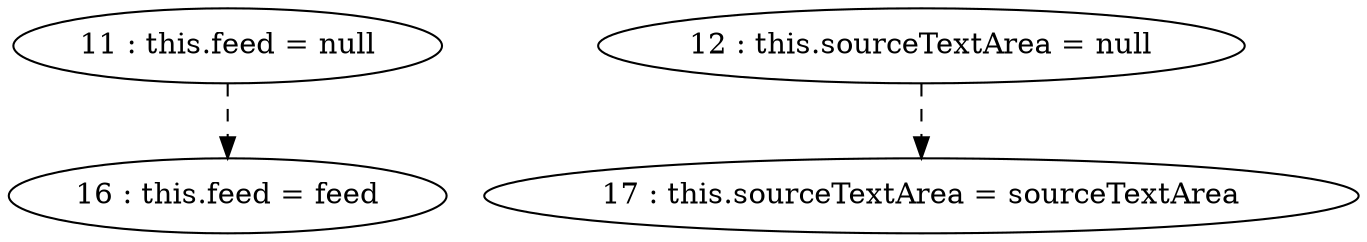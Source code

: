 digraph G {
"11 : this.feed = null"
"11 : this.feed = null" -> "16 : this.feed = feed" [style=dashed]
"12 : this.sourceTextArea = null"
"12 : this.sourceTextArea = null" -> "17 : this.sourceTextArea = sourceTextArea" [style=dashed]
"16 : this.feed = feed"
"17 : this.sourceTextArea = sourceTextArea"
}